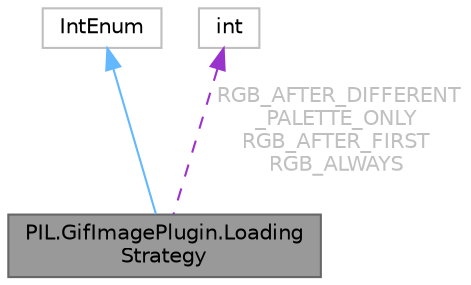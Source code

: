 digraph "PIL.GifImagePlugin.LoadingStrategy"
{
 // LATEX_PDF_SIZE
  bgcolor="transparent";
  edge [fontname=Helvetica,fontsize=10,labelfontname=Helvetica,labelfontsize=10];
  node [fontname=Helvetica,fontsize=10,shape=box,height=0.2,width=0.4];
  Node1 [id="Node000001",label="PIL.GifImagePlugin.Loading\lStrategy",height=0.2,width=0.4,color="gray40", fillcolor="grey60", style="filled", fontcolor="black",tooltip=" "];
  Node2 -> Node1 [id="edge1_Node000001_Node000002",dir="back",color="steelblue1",style="solid",tooltip=" "];
  Node2 [id="Node000002",label="IntEnum",height=0.2,width=0.4,color="grey75", fillcolor="white", style="filled",URL="$db/dfc/classIntEnum.html",tooltip=" "];
  Node3 -> Node1 [id="edge2_Node000001_Node000003",dir="back",color="darkorchid3",style="dashed",tooltip=" ",label=" RGB_AFTER_DIFFERENT\l_PALETTE_ONLY\nRGB_AFTER_FIRST\nRGB_ALWAYS",fontcolor="grey" ];
  Node3 [id="Node000003",label="int",height=0.2,width=0.4,color="grey75", fillcolor="white", style="filled",tooltip=" "];
}
